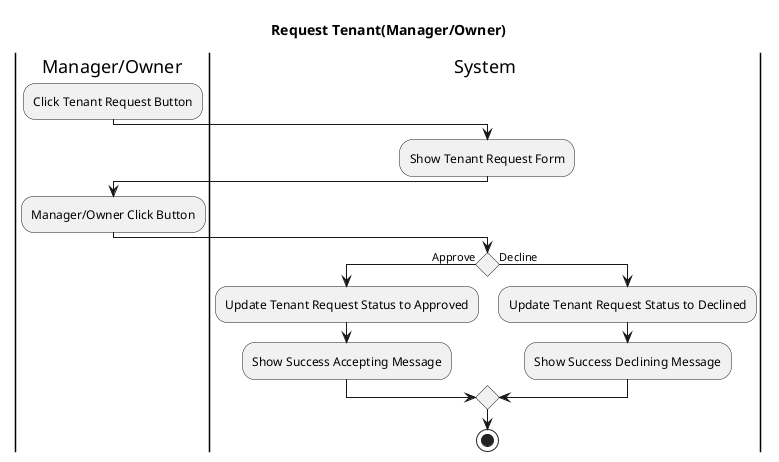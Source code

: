 @startuml
title Request Tenant(Manager/Owner)
|Manager/Owner|
    :Click Tenant Request Button;
|System|
    :Show Tenant Request Form;
|Manager/Owner|
    :Manager/Owner Click Button;
|System|
    If () then (Approve)
        :Update Tenant Request Status to Approved;
        :Show Success Accepting Message;
    else (Decline)
        :Update Tenant Request Status to Declined;
        :Show Success Declining Message;
    Endif
stop

@enduml
